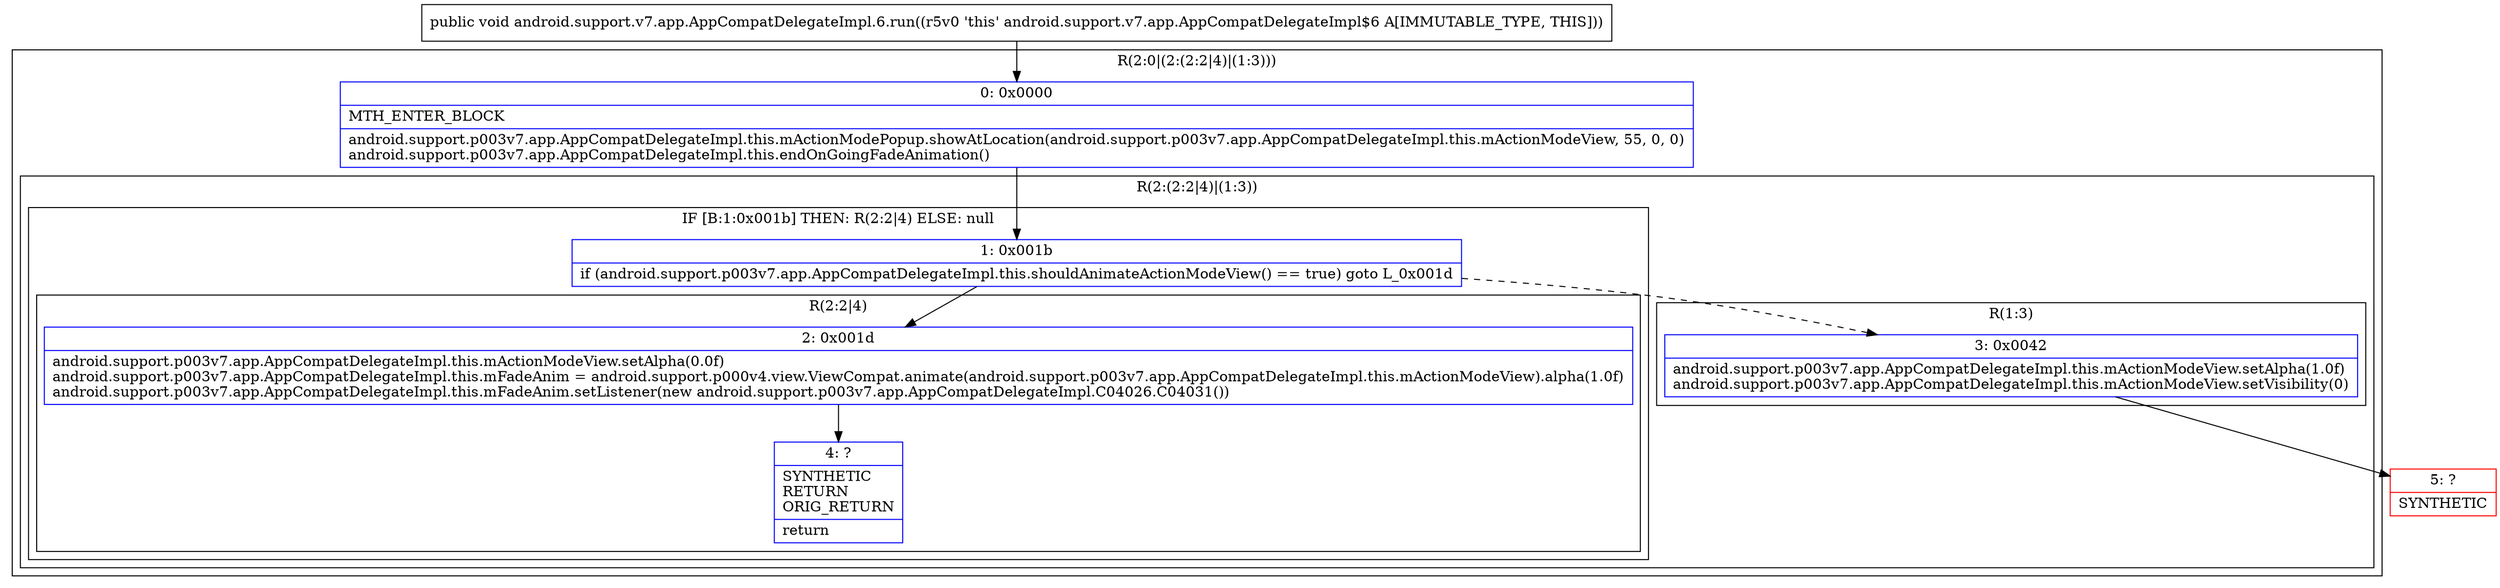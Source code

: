 digraph "CFG forandroid.support.v7.app.AppCompatDelegateImpl.6.run()V" {
subgraph cluster_Region_1431084957 {
label = "R(2:0|(2:(2:2|4)|(1:3)))";
node [shape=record,color=blue];
Node_0 [shape=record,label="{0\:\ 0x0000|MTH_ENTER_BLOCK\l|android.support.p003v7.app.AppCompatDelegateImpl.this.mActionModePopup.showAtLocation(android.support.p003v7.app.AppCompatDelegateImpl.this.mActionModeView, 55, 0, 0)\landroid.support.p003v7.app.AppCompatDelegateImpl.this.endOnGoingFadeAnimation()\l}"];
subgraph cluster_Region_602187102 {
label = "R(2:(2:2|4)|(1:3))";
node [shape=record,color=blue];
subgraph cluster_IfRegion_194721402 {
label = "IF [B:1:0x001b] THEN: R(2:2|4) ELSE: null";
node [shape=record,color=blue];
Node_1 [shape=record,label="{1\:\ 0x001b|if (android.support.p003v7.app.AppCompatDelegateImpl.this.shouldAnimateActionModeView() == true) goto L_0x001d\l}"];
subgraph cluster_Region_1222671621 {
label = "R(2:2|4)";
node [shape=record,color=blue];
Node_2 [shape=record,label="{2\:\ 0x001d|android.support.p003v7.app.AppCompatDelegateImpl.this.mActionModeView.setAlpha(0.0f)\landroid.support.p003v7.app.AppCompatDelegateImpl.this.mFadeAnim = android.support.p000v4.view.ViewCompat.animate(android.support.p003v7.app.AppCompatDelegateImpl.this.mActionModeView).alpha(1.0f)\landroid.support.p003v7.app.AppCompatDelegateImpl.this.mFadeAnim.setListener(new android.support.p003v7.app.AppCompatDelegateImpl.C04026.C04031())\l}"];
Node_4 [shape=record,label="{4\:\ ?|SYNTHETIC\lRETURN\lORIG_RETURN\l|return\l}"];
}
}
subgraph cluster_Region_2036446195 {
label = "R(1:3)";
node [shape=record,color=blue];
Node_3 [shape=record,label="{3\:\ 0x0042|android.support.p003v7.app.AppCompatDelegateImpl.this.mActionModeView.setAlpha(1.0f)\landroid.support.p003v7.app.AppCompatDelegateImpl.this.mActionModeView.setVisibility(0)\l}"];
}
}
}
Node_5 [shape=record,color=red,label="{5\:\ ?|SYNTHETIC\l}"];
MethodNode[shape=record,label="{public void android.support.v7.app.AppCompatDelegateImpl.6.run((r5v0 'this' android.support.v7.app.AppCompatDelegateImpl$6 A[IMMUTABLE_TYPE, THIS])) }"];
MethodNode -> Node_0;
Node_0 -> Node_1;
Node_1 -> Node_2;
Node_1 -> Node_3[style=dashed];
Node_2 -> Node_4;
Node_3 -> Node_5;
}

